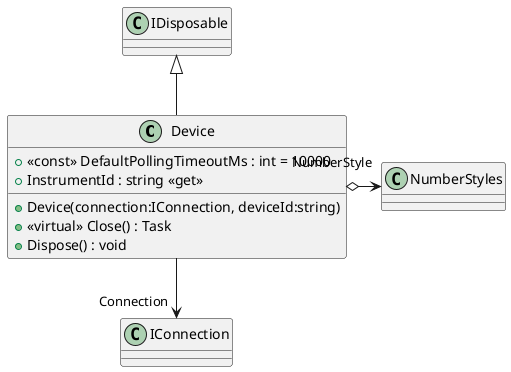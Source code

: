 @startuml
class Device {
    + <<const>> DefaultPollingTimeoutMs : int = 10000
    + InstrumentId : string <<get>>
    + Device(connection:IConnection, deviceId:string)
    + <<virtual>> Close() : Task
    + Dispose() : void
}
IDisposable <|-- Device
Device --> "Connection" IConnection
Device o-> "NumberStyle" NumberStyles
@enduml
